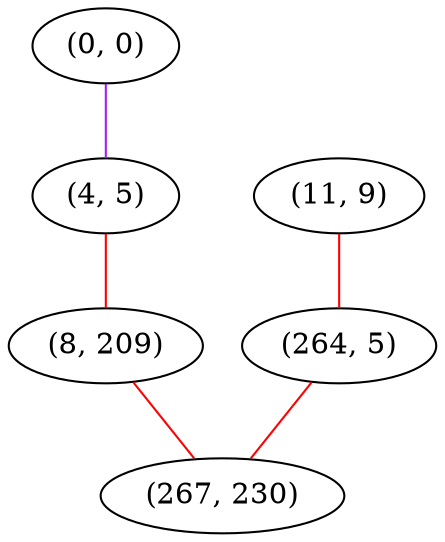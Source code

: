 graph "" {
"(0, 0)";
"(4, 5)";
"(11, 9)";
"(8, 209)";
"(264, 5)";
"(267, 230)";
"(0, 0)" -- "(4, 5)"  [color=purple, key=0, weight=4];
"(4, 5)" -- "(8, 209)"  [color=red, key=0, weight=1];
"(11, 9)" -- "(264, 5)"  [color=red, key=0, weight=1];
"(8, 209)" -- "(267, 230)"  [color=red, key=0, weight=1];
"(264, 5)" -- "(267, 230)"  [color=red, key=0, weight=1];
}
